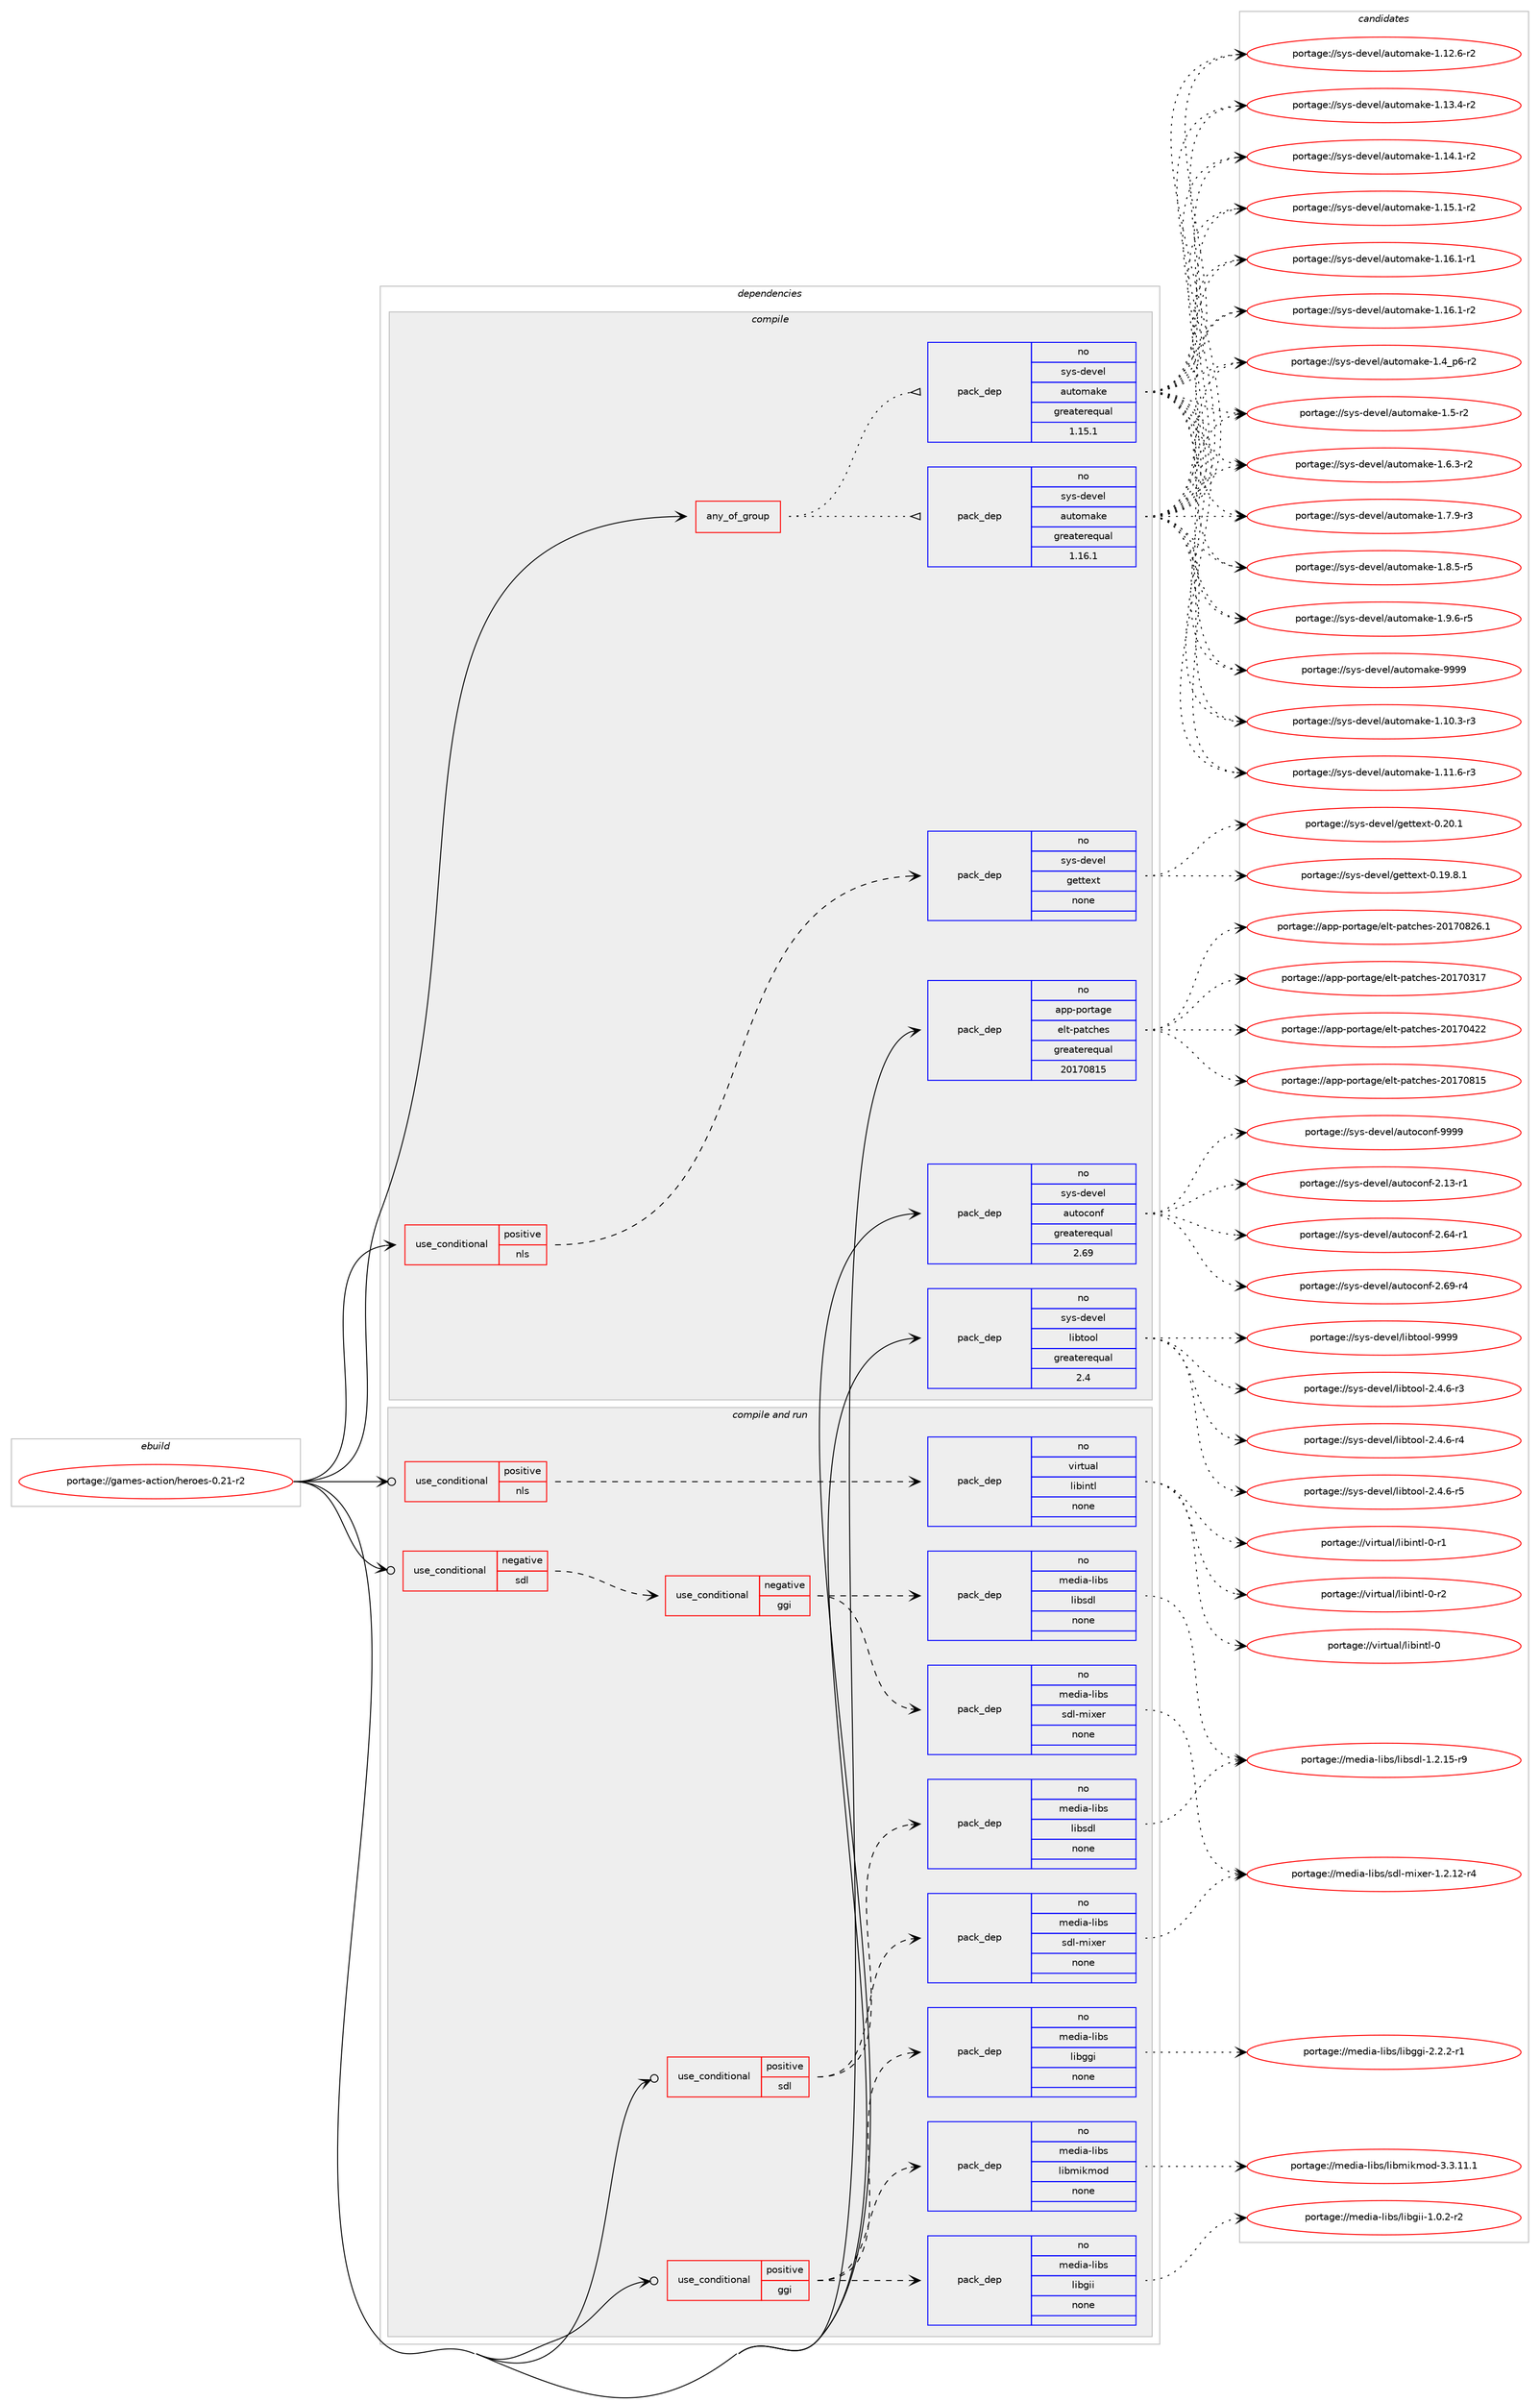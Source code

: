 digraph prolog {

# *************
# Graph options
# *************

newrank=true;
concentrate=true;
compound=true;
graph [rankdir=LR,fontname=Helvetica,fontsize=10,ranksep=1.5];#, ranksep=2.5, nodesep=0.2];
edge  [arrowhead=vee];
node  [fontname=Helvetica,fontsize=10];

# **********
# The ebuild
# **********

subgraph cluster_leftcol {
color=gray;
rank=same;
label=<<i>ebuild</i>>;
id [label="portage://games-action/heroes-0.21-r2", color=red, width=4, href="../games-action/heroes-0.21-r2.svg"];
}

# ****************
# The dependencies
# ****************

subgraph cluster_midcol {
color=gray;
label=<<i>dependencies</i>>;
subgraph cluster_compile {
fillcolor="#eeeeee";
style=filled;
label=<<i>compile</i>>;
subgraph any3686 {
dependency268977 [label=<<TABLE BORDER="0" CELLBORDER="1" CELLSPACING="0" CELLPADDING="4"><TR><TD CELLPADDING="10">any_of_group</TD></TR></TABLE>>, shape=none, color=red];subgraph pack192600 {
dependency268978 [label=<<TABLE BORDER="0" CELLBORDER="1" CELLSPACING="0" CELLPADDING="4" WIDTH="220"><TR><TD ROWSPAN="6" CELLPADDING="30">pack_dep</TD></TR><TR><TD WIDTH="110">no</TD></TR><TR><TD>sys-devel</TD></TR><TR><TD>automake</TD></TR><TR><TD>greaterequal</TD></TR><TR><TD>1.16.1</TD></TR></TABLE>>, shape=none, color=blue];
}
dependency268977:e -> dependency268978:w [weight=20,style="dotted",arrowhead="oinv"];
subgraph pack192601 {
dependency268979 [label=<<TABLE BORDER="0" CELLBORDER="1" CELLSPACING="0" CELLPADDING="4" WIDTH="220"><TR><TD ROWSPAN="6" CELLPADDING="30">pack_dep</TD></TR><TR><TD WIDTH="110">no</TD></TR><TR><TD>sys-devel</TD></TR><TR><TD>automake</TD></TR><TR><TD>greaterequal</TD></TR><TR><TD>1.15.1</TD></TR></TABLE>>, shape=none, color=blue];
}
dependency268977:e -> dependency268979:w [weight=20,style="dotted",arrowhead="oinv"];
}
id:e -> dependency268977:w [weight=20,style="solid",arrowhead="vee"];
subgraph cond72615 {
dependency268980 [label=<<TABLE BORDER="0" CELLBORDER="1" CELLSPACING="0" CELLPADDING="4"><TR><TD ROWSPAN="3" CELLPADDING="10">use_conditional</TD></TR><TR><TD>positive</TD></TR><TR><TD>nls</TD></TR></TABLE>>, shape=none, color=red];
subgraph pack192602 {
dependency268981 [label=<<TABLE BORDER="0" CELLBORDER="1" CELLSPACING="0" CELLPADDING="4" WIDTH="220"><TR><TD ROWSPAN="6" CELLPADDING="30">pack_dep</TD></TR><TR><TD WIDTH="110">no</TD></TR><TR><TD>sys-devel</TD></TR><TR><TD>gettext</TD></TR><TR><TD>none</TD></TR><TR><TD></TD></TR></TABLE>>, shape=none, color=blue];
}
dependency268980:e -> dependency268981:w [weight=20,style="dashed",arrowhead="vee"];
}
id:e -> dependency268980:w [weight=20,style="solid",arrowhead="vee"];
subgraph pack192603 {
dependency268982 [label=<<TABLE BORDER="0" CELLBORDER="1" CELLSPACING="0" CELLPADDING="4" WIDTH="220"><TR><TD ROWSPAN="6" CELLPADDING="30">pack_dep</TD></TR><TR><TD WIDTH="110">no</TD></TR><TR><TD>app-portage</TD></TR><TR><TD>elt-patches</TD></TR><TR><TD>greaterequal</TD></TR><TR><TD>20170815</TD></TR></TABLE>>, shape=none, color=blue];
}
id:e -> dependency268982:w [weight=20,style="solid",arrowhead="vee"];
subgraph pack192604 {
dependency268983 [label=<<TABLE BORDER="0" CELLBORDER="1" CELLSPACING="0" CELLPADDING="4" WIDTH="220"><TR><TD ROWSPAN="6" CELLPADDING="30">pack_dep</TD></TR><TR><TD WIDTH="110">no</TD></TR><TR><TD>sys-devel</TD></TR><TR><TD>autoconf</TD></TR><TR><TD>greaterequal</TD></TR><TR><TD>2.69</TD></TR></TABLE>>, shape=none, color=blue];
}
id:e -> dependency268983:w [weight=20,style="solid",arrowhead="vee"];
subgraph pack192605 {
dependency268984 [label=<<TABLE BORDER="0" CELLBORDER="1" CELLSPACING="0" CELLPADDING="4" WIDTH="220"><TR><TD ROWSPAN="6" CELLPADDING="30">pack_dep</TD></TR><TR><TD WIDTH="110">no</TD></TR><TR><TD>sys-devel</TD></TR><TR><TD>libtool</TD></TR><TR><TD>greaterequal</TD></TR><TR><TD>2.4</TD></TR></TABLE>>, shape=none, color=blue];
}
id:e -> dependency268984:w [weight=20,style="solid",arrowhead="vee"];
}
subgraph cluster_compileandrun {
fillcolor="#eeeeee";
style=filled;
label=<<i>compile and run</i>>;
subgraph cond72616 {
dependency268985 [label=<<TABLE BORDER="0" CELLBORDER="1" CELLSPACING="0" CELLPADDING="4"><TR><TD ROWSPAN="3" CELLPADDING="10">use_conditional</TD></TR><TR><TD>negative</TD></TR><TR><TD>sdl</TD></TR></TABLE>>, shape=none, color=red];
subgraph cond72617 {
dependency268986 [label=<<TABLE BORDER="0" CELLBORDER="1" CELLSPACING="0" CELLPADDING="4"><TR><TD ROWSPAN="3" CELLPADDING="10">use_conditional</TD></TR><TR><TD>negative</TD></TR><TR><TD>ggi</TD></TR></TABLE>>, shape=none, color=red];
subgraph pack192606 {
dependency268987 [label=<<TABLE BORDER="0" CELLBORDER="1" CELLSPACING="0" CELLPADDING="4" WIDTH="220"><TR><TD ROWSPAN="6" CELLPADDING="30">pack_dep</TD></TR><TR><TD WIDTH="110">no</TD></TR><TR><TD>media-libs</TD></TR><TR><TD>libsdl</TD></TR><TR><TD>none</TD></TR><TR><TD></TD></TR></TABLE>>, shape=none, color=blue];
}
dependency268986:e -> dependency268987:w [weight=20,style="dashed",arrowhead="vee"];
subgraph pack192607 {
dependency268988 [label=<<TABLE BORDER="0" CELLBORDER="1" CELLSPACING="0" CELLPADDING="4" WIDTH="220"><TR><TD ROWSPAN="6" CELLPADDING="30">pack_dep</TD></TR><TR><TD WIDTH="110">no</TD></TR><TR><TD>media-libs</TD></TR><TR><TD>sdl-mixer</TD></TR><TR><TD>none</TD></TR><TR><TD></TD></TR></TABLE>>, shape=none, color=blue];
}
dependency268986:e -> dependency268988:w [weight=20,style="dashed",arrowhead="vee"];
}
dependency268985:e -> dependency268986:w [weight=20,style="dashed",arrowhead="vee"];
}
id:e -> dependency268985:w [weight=20,style="solid",arrowhead="odotvee"];
subgraph cond72618 {
dependency268989 [label=<<TABLE BORDER="0" CELLBORDER="1" CELLSPACING="0" CELLPADDING="4"><TR><TD ROWSPAN="3" CELLPADDING="10">use_conditional</TD></TR><TR><TD>positive</TD></TR><TR><TD>ggi</TD></TR></TABLE>>, shape=none, color=red];
subgraph pack192608 {
dependency268990 [label=<<TABLE BORDER="0" CELLBORDER="1" CELLSPACING="0" CELLPADDING="4" WIDTH="220"><TR><TD ROWSPAN="6" CELLPADDING="30">pack_dep</TD></TR><TR><TD WIDTH="110">no</TD></TR><TR><TD>media-libs</TD></TR><TR><TD>libggi</TD></TR><TR><TD>none</TD></TR><TR><TD></TD></TR></TABLE>>, shape=none, color=blue];
}
dependency268989:e -> dependency268990:w [weight=20,style="dashed",arrowhead="vee"];
subgraph pack192609 {
dependency268991 [label=<<TABLE BORDER="0" CELLBORDER="1" CELLSPACING="0" CELLPADDING="4" WIDTH="220"><TR><TD ROWSPAN="6" CELLPADDING="30">pack_dep</TD></TR><TR><TD WIDTH="110">no</TD></TR><TR><TD>media-libs</TD></TR><TR><TD>libgii</TD></TR><TR><TD>none</TD></TR><TR><TD></TD></TR></TABLE>>, shape=none, color=blue];
}
dependency268989:e -> dependency268991:w [weight=20,style="dashed",arrowhead="vee"];
subgraph pack192610 {
dependency268992 [label=<<TABLE BORDER="0" CELLBORDER="1" CELLSPACING="0" CELLPADDING="4" WIDTH="220"><TR><TD ROWSPAN="6" CELLPADDING="30">pack_dep</TD></TR><TR><TD WIDTH="110">no</TD></TR><TR><TD>media-libs</TD></TR><TR><TD>libmikmod</TD></TR><TR><TD>none</TD></TR><TR><TD></TD></TR></TABLE>>, shape=none, color=blue];
}
dependency268989:e -> dependency268992:w [weight=20,style="dashed",arrowhead="vee"];
}
id:e -> dependency268989:w [weight=20,style="solid",arrowhead="odotvee"];
subgraph cond72619 {
dependency268993 [label=<<TABLE BORDER="0" CELLBORDER="1" CELLSPACING="0" CELLPADDING="4"><TR><TD ROWSPAN="3" CELLPADDING="10">use_conditional</TD></TR><TR><TD>positive</TD></TR><TR><TD>nls</TD></TR></TABLE>>, shape=none, color=red];
subgraph pack192611 {
dependency268994 [label=<<TABLE BORDER="0" CELLBORDER="1" CELLSPACING="0" CELLPADDING="4" WIDTH="220"><TR><TD ROWSPAN="6" CELLPADDING="30">pack_dep</TD></TR><TR><TD WIDTH="110">no</TD></TR><TR><TD>virtual</TD></TR><TR><TD>libintl</TD></TR><TR><TD>none</TD></TR><TR><TD></TD></TR></TABLE>>, shape=none, color=blue];
}
dependency268993:e -> dependency268994:w [weight=20,style="dashed",arrowhead="vee"];
}
id:e -> dependency268993:w [weight=20,style="solid",arrowhead="odotvee"];
subgraph cond72620 {
dependency268995 [label=<<TABLE BORDER="0" CELLBORDER="1" CELLSPACING="0" CELLPADDING="4"><TR><TD ROWSPAN="3" CELLPADDING="10">use_conditional</TD></TR><TR><TD>positive</TD></TR><TR><TD>sdl</TD></TR></TABLE>>, shape=none, color=red];
subgraph pack192612 {
dependency268996 [label=<<TABLE BORDER="0" CELLBORDER="1" CELLSPACING="0" CELLPADDING="4" WIDTH="220"><TR><TD ROWSPAN="6" CELLPADDING="30">pack_dep</TD></TR><TR><TD WIDTH="110">no</TD></TR><TR><TD>media-libs</TD></TR><TR><TD>libsdl</TD></TR><TR><TD>none</TD></TR><TR><TD></TD></TR></TABLE>>, shape=none, color=blue];
}
dependency268995:e -> dependency268996:w [weight=20,style="dashed",arrowhead="vee"];
subgraph pack192613 {
dependency268997 [label=<<TABLE BORDER="0" CELLBORDER="1" CELLSPACING="0" CELLPADDING="4" WIDTH="220"><TR><TD ROWSPAN="6" CELLPADDING="30">pack_dep</TD></TR><TR><TD WIDTH="110">no</TD></TR><TR><TD>media-libs</TD></TR><TR><TD>sdl-mixer</TD></TR><TR><TD>none</TD></TR><TR><TD></TD></TR></TABLE>>, shape=none, color=blue];
}
dependency268995:e -> dependency268997:w [weight=20,style="dashed",arrowhead="vee"];
}
id:e -> dependency268995:w [weight=20,style="solid",arrowhead="odotvee"];
}
subgraph cluster_run {
fillcolor="#eeeeee";
style=filled;
label=<<i>run</i>>;
}
}

# **************
# The candidates
# **************

subgraph cluster_choices {
rank=same;
color=gray;
label=<<i>candidates</i>>;

subgraph choice192600 {
color=black;
nodesep=1;
choiceportage11512111545100101118101108479711711611110997107101454946494846514511451 [label="portage://sys-devel/automake-1.10.3-r3", color=red, width=4,href="../sys-devel/automake-1.10.3-r3.svg"];
choiceportage11512111545100101118101108479711711611110997107101454946494946544511451 [label="portage://sys-devel/automake-1.11.6-r3", color=red, width=4,href="../sys-devel/automake-1.11.6-r3.svg"];
choiceportage11512111545100101118101108479711711611110997107101454946495046544511450 [label="portage://sys-devel/automake-1.12.6-r2", color=red, width=4,href="../sys-devel/automake-1.12.6-r2.svg"];
choiceportage11512111545100101118101108479711711611110997107101454946495146524511450 [label="portage://sys-devel/automake-1.13.4-r2", color=red, width=4,href="../sys-devel/automake-1.13.4-r2.svg"];
choiceportage11512111545100101118101108479711711611110997107101454946495246494511450 [label="portage://sys-devel/automake-1.14.1-r2", color=red, width=4,href="../sys-devel/automake-1.14.1-r2.svg"];
choiceportage11512111545100101118101108479711711611110997107101454946495346494511450 [label="portage://sys-devel/automake-1.15.1-r2", color=red, width=4,href="../sys-devel/automake-1.15.1-r2.svg"];
choiceportage11512111545100101118101108479711711611110997107101454946495446494511449 [label="portage://sys-devel/automake-1.16.1-r1", color=red, width=4,href="../sys-devel/automake-1.16.1-r1.svg"];
choiceportage11512111545100101118101108479711711611110997107101454946495446494511450 [label="portage://sys-devel/automake-1.16.1-r2", color=red, width=4,href="../sys-devel/automake-1.16.1-r2.svg"];
choiceportage115121115451001011181011084797117116111109971071014549465295112544511450 [label="portage://sys-devel/automake-1.4_p6-r2", color=red, width=4,href="../sys-devel/automake-1.4_p6-r2.svg"];
choiceportage11512111545100101118101108479711711611110997107101454946534511450 [label="portage://sys-devel/automake-1.5-r2", color=red, width=4,href="../sys-devel/automake-1.5-r2.svg"];
choiceportage115121115451001011181011084797117116111109971071014549465446514511450 [label="portage://sys-devel/automake-1.6.3-r2", color=red, width=4,href="../sys-devel/automake-1.6.3-r2.svg"];
choiceportage115121115451001011181011084797117116111109971071014549465546574511451 [label="portage://sys-devel/automake-1.7.9-r3", color=red, width=4,href="../sys-devel/automake-1.7.9-r3.svg"];
choiceportage115121115451001011181011084797117116111109971071014549465646534511453 [label="portage://sys-devel/automake-1.8.5-r5", color=red, width=4,href="../sys-devel/automake-1.8.5-r5.svg"];
choiceportage115121115451001011181011084797117116111109971071014549465746544511453 [label="portage://sys-devel/automake-1.9.6-r5", color=red, width=4,href="../sys-devel/automake-1.9.6-r5.svg"];
choiceportage115121115451001011181011084797117116111109971071014557575757 [label="portage://sys-devel/automake-9999", color=red, width=4,href="../sys-devel/automake-9999.svg"];
dependency268978:e -> choiceportage11512111545100101118101108479711711611110997107101454946494846514511451:w [style=dotted,weight="100"];
dependency268978:e -> choiceportage11512111545100101118101108479711711611110997107101454946494946544511451:w [style=dotted,weight="100"];
dependency268978:e -> choiceportage11512111545100101118101108479711711611110997107101454946495046544511450:w [style=dotted,weight="100"];
dependency268978:e -> choiceportage11512111545100101118101108479711711611110997107101454946495146524511450:w [style=dotted,weight="100"];
dependency268978:e -> choiceportage11512111545100101118101108479711711611110997107101454946495246494511450:w [style=dotted,weight="100"];
dependency268978:e -> choiceportage11512111545100101118101108479711711611110997107101454946495346494511450:w [style=dotted,weight="100"];
dependency268978:e -> choiceportage11512111545100101118101108479711711611110997107101454946495446494511449:w [style=dotted,weight="100"];
dependency268978:e -> choiceportage11512111545100101118101108479711711611110997107101454946495446494511450:w [style=dotted,weight="100"];
dependency268978:e -> choiceportage115121115451001011181011084797117116111109971071014549465295112544511450:w [style=dotted,weight="100"];
dependency268978:e -> choiceportage11512111545100101118101108479711711611110997107101454946534511450:w [style=dotted,weight="100"];
dependency268978:e -> choiceportage115121115451001011181011084797117116111109971071014549465446514511450:w [style=dotted,weight="100"];
dependency268978:e -> choiceportage115121115451001011181011084797117116111109971071014549465546574511451:w [style=dotted,weight="100"];
dependency268978:e -> choiceportage115121115451001011181011084797117116111109971071014549465646534511453:w [style=dotted,weight="100"];
dependency268978:e -> choiceportage115121115451001011181011084797117116111109971071014549465746544511453:w [style=dotted,weight="100"];
dependency268978:e -> choiceportage115121115451001011181011084797117116111109971071014557575757:w [style=dotted,weight="100"];
}
subgraph choice192601 {
color=black;
nodesep=1;
choiceportage11512111545100101118101108479711711611110997107101454946494846514511451 [label="portage://sys-devel/automake-1.10.3-r3", color=red, width=4,href="../sys-devel/automake-1.10.3-r3.svg"];
choiceportage11512111545100101118101108479711711611110997107101454946494946544511451 [label="portage://sys-devel/automake-1.11.6-r3", color=red, width=4,href="../sys-devel/automake-1.11.6-r3.svg"];
choiceportage11512111545100101118101108479711711611110997107101454946495046544511450 [label="portage://sys-devel/automake-1.12.6-r2", color=red, width=4,href="../sys-devel/automake-1.12.6-r2.svg"];
choiceportage11512111545100101118101108479711711611110997107101454946495146524511450 [label="portage://sys-devel/automake-1.13.4-r2", color=red, width=4,href="../sys-devel/automake-1.13.4-r2.svg"];
choiceportage11512111545100101118101108479711711611110997107101454946495246494511450 [label="portage://sys-devel/automake-1.14.1-r2", color=red, width=4,href="../sys-devel/automake-1.14.1-r2.svg"];
choiceportage11512111545100101118101108479711711611110997107101454946495346494511450 [label="portage://sys-devel/automake-1.15.1-r2", color=red, width=4,href="../sys-devel/automake-1.15.1-r2.svg"];
choiceportage11512111545100101118101108479711711611110997107101454946495446494511449 [label="portage://sys-devel/automake-1.16.1-r1", color=red, width=4,href="../sys-devel/automake-1.16.1-r1.svg"];
choiceportage11512111545100101118101108479711711611110997107101454946495446494511450 [label="portage://sys-devel/automake-1.16.1-r2", color=red, width=4,href="../sys-devel/automake-1.16.1-r2.svg"];
choiceportage115121115451001011181011084797117116111109971071014549465295112544511450 [label="portage://sys-devel/automake-1.4_p6-r2", color=red, width=4,href="../sys-devel/automake-1.4_p6-r2.svg"];
choiceportage11512111545100101118101108479711711611110997107101454946534511450 [label="portage://sys-devel/automake-1.5-r2", color=red, width=4,href="../sys-devel/automake-1.5-r2.svg"];
choiceportage115121115451001011181011084797117116111109971071014549465446514511450 [label="portage://sys-devel/automake-1.6.3-r2", color=red, width=4,href="../sys-devel/automake-1.6.3-r2.svg"];
choiceportage115121115451001011181011084797117116111109971071014549465546574511451 [label="portage://sys-devel/automake-1.7.9-r3", color=red, width=4,href="../sys-devel/automake-1.7.9-r3.svg"];
choiceportage115121115451001011181011084797117116111109971071014549465646534511453 [label="portage://sys-devel/automake-1.8.5-r5", color=red, width=4,href="../sys-devel/automake-1.8.5-r5.svg"];
choiceportage115121115451001011181011084797117116111109971071014549465746544511453 [label="portage://sys-devel/automake-1.9.6-r5", color=red, width=4,href="../sys-devel/automake-1.9.6-r5.svg"];
choiceportage115121115451001011181011084797117116111109971071014557575757 [label="portage://sys-devel/automake-9999", color=red, width=4,href="../sys-devel/automake-9999.svg"];
dependency268979:e -> choiceportage11512111545100101118101108479711711611110997107101454946494846514511451:w [style=dotted,weight="100"];
dependency268979:e -> choiceportage11512111545100101118101108479711711611110997107101454946494946544511451:w [style=dotted,weight="100"];
dependency268979:e -> choiceportage11512111545100101118101108479711711611110997107101454946495046544511450:w [style=dotted,weight="100"];
dependency268979:e -> choiceportage11512111545100101118101108479711711611110997107101454946495146524511450:w [style=dotted,weight="100"];
dependency268979:e -> choiceportage11512111545100101118101108479711711611110997107101454946495246494511450:w [style=dotted,weight="100"];
dependency268979:e -> choiceportage11512111545100101118101108479711711611110997107101454946495346494511450:w [style=dotted,weight="100"];
dependency268979:e -> choiceportage11512111545100101118101108479711711611110997107101454946495446494511449:w [style=dotted,weight="100"];
dependency268979:e -> choiceportage11512111545100101118101108479711711611110997107101454946495446494511450:w [style=dotted,weight="100"];
dependency268979:e -> choiceportage115121115451001011181011084797117116111109971071014549465295112544511450:w [style=dotted,weight="100"];
dependency268979:e -> choiceportage11512111545100101118101108479711711611110997107101454946534511450:w [style=dotted,weight="100"];
dependency268979:e -> choiceportage115121115451001011181011084797117116111109971071014549465446514511450:w [style=dotted,weight="100"];
dependency268979:e -> choiceportage115121115451001011181011084797117116111109971071014549465546574511451:w [style=dotted,weight="100"];
dependency268979:e -> choiceportage115121115451001011181011084797117116111109971071014549465646534511453:w [style=dotted,weight="100"];
dependency268979:e -> choiceportage115121115451001011181011084797117116111109971071014549465746544511453:w [style=dotted,weight="100"];
dependency268979:e -> choiceportage115121115451001011181011084797117116111109971071014557575757:w [style=dotted,weight="100"];
}
subgraph choice192602 {
color=black;
nodesep=1;
choiceportage1151211154510010111810110847103101116116101120116454846495746564649 [label="portage://sys-devel/gettext-0.19.8.1", color=red, width=4,href="../sys-devel/gettext-0.19.8.1.svg"];
choiceportage115121115451001011181011084710310111611610112011645484650484649 [label="portage://sys-devel/gettext-0.20.1", color=red, width=4,href="../sys-devel/gettext-0.20.1.svg"];
dependency268981:e -> choiceportage1151211154510010111810110847103101116116101120116454846495746564649:w [style=dotted,weight="100"];
dependency268981:e -> choiceportage115121115451001011181011084710310111611610112011645484650484649:w [style=dotted,weight="100"];
}
subgraph choice192603 {
color=black;
nodesep=1;
choiceportage97112112451121111141169710310147101108116451129711699104101115455048495548514955 [label="portage://app-portage/elt-patches-20170317", color=red, width=4,href="../app-portage/elt-patches-20170317.svg"];
choiceportage97112112451121111141169710310147101108116451129711699104101115455048495548525050 [label="portage://app-portage/elt-patches-20170422", color=red, width=4,href="../app-portage/elt-patches-20170422.svg"];
choiceportage97112112451121111141169710310147101108116451129711699104101115455048495548564953 [label="portage://app-portage/elt-patches-20170815", color=red, width=4,href="../app-portage/elt-patches-20170815.svg"];
choiceportage971121124511211111411697103101471011081164511297116991041011154550484955485650544649 [label="portage://app-portage/elt-patches-20170826.1", color=red, width=4,href="../app-portage/elt-patches-20170826.1.svg"];
dependency268982:e -> choiceportage97112112451121111141169710310147101108116451129711699104101115455048495548514955:w [style=dotted,weight="100"];
dependency268982:e -> choiceportage97112112451121111141169710310147101108116451129711699104101115455048495548525050:w [style=dotted,weight="100"];
dependency268982:e -> choiceportage97112112451121111141169710310147101108116451129711699104101115455048495548564953:w [style=dotted,weight="100"];
dependency268982:e -> choiceportage971121124511211111411697103101471011081164511297116991041011154550484955485650544649:w [style=dotted,weight="100"];
}
subgraph choice192604 {
color=black;
nodesep=1;
choiceportage1151211154510010111810110847971171161119911111010245504649514511449 [label="portage://sys-devel/autoconf-2.13-r1", color=red, width=4,href="../sys-devel/autoconf-2.13-r1.svg"];
choiceportage1151211154510010111810110847971171161119911111010245504654524511449 [label="portage://sys-devel/autoconf-2.64-r1", color=red, width=4,href="../sys-devel/autoconf-2.64-r1.svg"];
choiceportage1151211154510010111810110847971171161119911111010245504654574511452 [label="portage://sys-devel/autoconf-2.69-r4", color=red, width=4,href="../sys-devel/autoconf-2.69-r4.svg"];
choiceportage115121115451001011181011084797117116111991111101024557575757 [label="portage://sys-devel/autoconf-9999", color=red, width=4,href="../sys-devel/autoconf-9999.svg"];
dependency268983:e -> choiceportage1151211154510010111810110847971171161119911111010245504649514511449:w [style=dotted,weight="100"];
dependency268983:e -> choiceportage1151211154510010111810110847971171161119911111010245504654524511449:w [style=dotted,weight="100"];
dependency268983:e -> choiceportage1151211154510010111810110847971171161119911111010245504654574511452:w [style=dotted,weight="100"];
dependency268983:e -> choiceportage115121115451001011181011084797117116111991111101024557575757:w [style=dotted,weight="100"];
}
subgraph choice192605 {
color=black;
nodesep=1;
choiceportage1151211154510010111810110847108105981161111111084550465246544511451 [label="portage://sys-devel/libtool-2.4.6-r3", color=red, width=4,href="../sys-devel/libtool-2.4.6-r3.svg"];
choiceportage1151211154510010111810110847108105981161111111084550465246544511452 [label="portage://sys-devel/libtool-2.4.6-r4", color=red, width=4,href="../sys-devel/libtool-2.4.6-r4.svg"];
choiceportage1151211154510010111810110847108105981161111111084550465246544511453 [label="portage://sys-devel/libtool-2.4.6-r5", color=red, width=4,href="../sys-devel/libtool-2.4.6-r5.svg"];
choiceportage1151211154510010111810110847108105981161111111084557575757 [label="portage://sys-devel/libtool-9999", color=red, width=4,href="../sys-devel/libtool-9999.svg"];
dependency268984:e -> choiceportage1151211154510010111810110847108105981161111111084550465246544511451:w [style=dotted,weight="100"];
dependency268984:e -> choiceportage1151211154510010111810110847108105981161111111084550465246544511452:w [style=dotted,weight="100"];
dependency268984:e -> choiceportage1151211154510010111810110847108105981161111111084550465246544511453:w [style=dotted,weight="100"];
dependency268984:e -> choiceportage1151211154510010111810110847108105981161111111084557575757:w [style=dotted,weight="100"];
}
subgraph choice192606 {
color=black;
nodesep=1;
choiceportage1091011001059745108105981154710810598115100108454946504649534511457 [label="portage://media-libs/libsdl-1.2.15-r9", color=red, width=4,href="../media-libs/libsdl-1.2.15-r9.svg"];
dependency268987:e -> choiceportage1091011001059745108105981154710810598115100108454946504649534511457:w [style=dotted,weight="100"];
}
subgraph choice192607 {
color=black;
nodesep=1;
choiceportage1091011001059745108105981154711510010845109105120101114454946504649504511452 [label="portage://media-libs/sdl-mixer-1.2.12-r4", color=red, width=4,href="../media-libs/sdl-mixer-1.2.12-r4.svg"];
dependency268988:e -> choiceportage1091011001059745108105981154711510010845109105120101114454946504649504511452:w [style=dotted,weight="100"];
}
subgraph choice192608 {
color=black;
nodesep=1;
choiceportage10910110010597451081059811547108105981031031054550465046504511449 [label="portage://media-libs/libggi-2.2.2-r1", color=red, width=4,href="../media-libs/libggi-2.2.2-r1.svg"];
dependency268990:e -> choiceportage10910110010597451081059811547108105981031031054550465046504511449:w [style=dotted,weight="100"];
}
subgraph choice192609 {
color=black;
nodesep=1;
choiceportage10910110010597451081059811547108105981031051054549464846504511450 [label="portage://media-libs/libgii-1.0.2-r2", color=red, width=4,href="../media-libs/libgii-1.0.2-r2.svg"];
dependency268991:e -> choiceportage10910110010597451081059811547108105981031051054549464846504511450:w [style=dotted,weight="100"];
}
subgraph choice192610 {
color=black;
nodesep=1;
choiceportage1091011001059745108105981154710810598109105107109111100455146514649494649 [label="portage://media-libs/libmikmod-3.3.11.1", color=red, width=4,href="../media-libs/libmikmod-3.3.11.1.svg"];
dependency268992:e -> choiceportage1091011001059745108105981154710810598109105107109111100455146514649494649:w [style=dotted,weight="100"];
}
subgraph choice192611 {
color=black;
nodesep=1;
choiceportage1181051141161179710847108105981051101161084548 [label="portage://virtual/libintl-0", color=red, width=4,href="../virtual/libintl-0.svg"];
choiceportage11810511411611797108471081059810511011610845484511449 [label="portage://virtual/libintl-0-r1", color=red, width=4,href="../virtual/libintl-0-r1.svg"];
choiceportage11810511411611797108471081059810511011610845484511450 [label="portage://virtual/libintl-0-r2", color=red, width=4,href="../virtual/libintl-0-r2.svg"];
dependency268994:e -> choiceportage1181051141161179710847108105981051101161084548:w [style=dotted,weight="100"];
dependency268994:e -> choiceportage11810511411611797108471081059810511011610845484511449:w [style=dotted,weight="100"];
dependency268994:e -> choiceportage11810511411611797108471081059810511011610845484511450:w [style=dotted,weight="100"];
}
subgraph choice192612 {
color=black;
nodesep=1;
choiceportage1091011001059745108105981154710810598115100108454946504649534511457 [label="portage://media-libs/libsdl-1.2.15-r9", color=red, width=4,href="../media-libs/libsdl-1.2.15-r9.svg"];
dependency268996:e -> choiceportage1091011001059745108105981154710810598115100108454946504649534511457:w [style=dotted,weight="100"];
}
subgraph choice192613 {
color=black;
nodesep=1;
choiceportage1091011001059745108105981154711510010845109105120101114454946504649504511452 [label="portage://media-libs/sdl-mixer-1.2.12-r4", color=red, width=4,href="../media-libs/sdl-mixer-1.2.12-r4.svg"];
dependency268997:e -> choiceportage1091011001059745108105981154711510010845109105120101114454946504649504511452:w [style=dotted,weight="100"];
}
}

}
